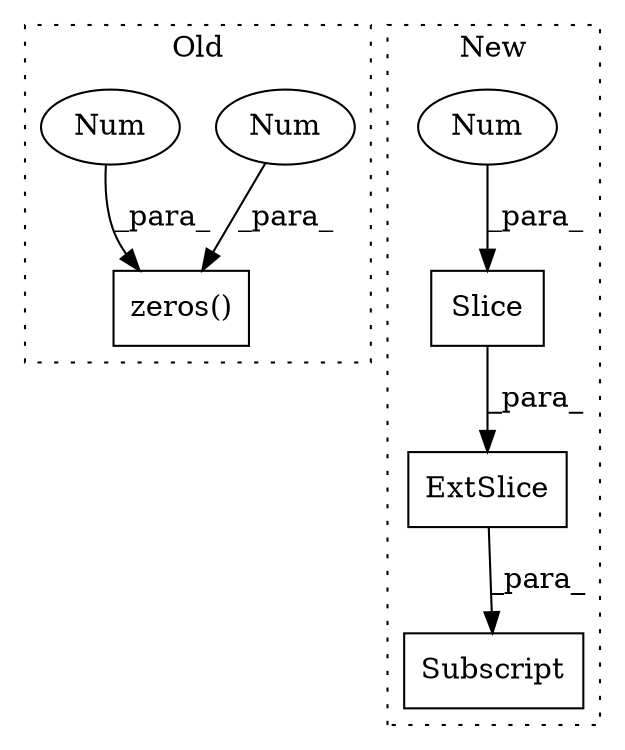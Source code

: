 digraph G {
subgraph cluster0 {
1 [label="zeros()" a="75" s="2731,2748" l="12,19" shape="box"];
6 [label="Num" a="76" s="2747" l="1" shape="ellipse"];
7 [label="Num" a="76" s="2743" l="2" shape="ellipse"];
label = "Old";
style="dotted";
}
subgraph cluster1 {
2 [label="Slice" a="80" s="3198" l="1" shape="box"];
3 [label="Num" a="76" s="3198" l="1" shape="ellipse"];
4 [label="ExtSlice" a="85" s="3187" l="7" shape="box"];
5 [label="Subscript" a="63" s="3187,0" l="14,0" shape="box"];
label = "New";
style="dotted";
}
2 -> 4 [label="_para_"];
3 -> 2 [label="_para_"];
4 -> 5 [label="_para_"];
6 -> 1 [label="_para_"];
7 -> 1 [label="_para_"];
}